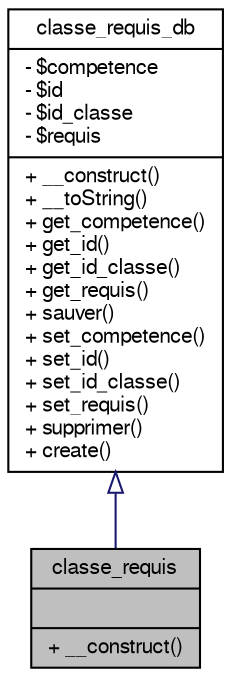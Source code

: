 digraph G
{
  bgcolor="transparent";
  edge [fontname="FreeSans",fontsize="10",labelfontname="FreeSans",labelfontsize="10"];
  node [fontname="FreeSans",fontsize="10",shape=record];
  Node1 [label="{classe_requis\n||+ __construct()\l}",height=0.2,width=0.4,color="black", fillcolor="grey75", style="filled" fontcolor="black"];
  Node2 -> Node1 [dir=back,color="midnightblue",fontsize="10",style="solid",arrowtail="empty",fontname="FreeSans"];
  Node2 [label="{classe_requis_db\n|- $competence\l- $id\l- $id_classe\l- $requis\l|+ __construct()\l+ __toString()\l+ get_competence()\l+ get_id()\l+ get_id_classe()\l+ get_requis()\l+ sauver()\l+ set_competence()\l+ set_id()\l+ set_id_classe()\l+ set_requis()\l+ supprimer()\l+ create()\l}",height=0.2,width=0.4,color="black",URL="$classclasse__requis__db.html"];
}
